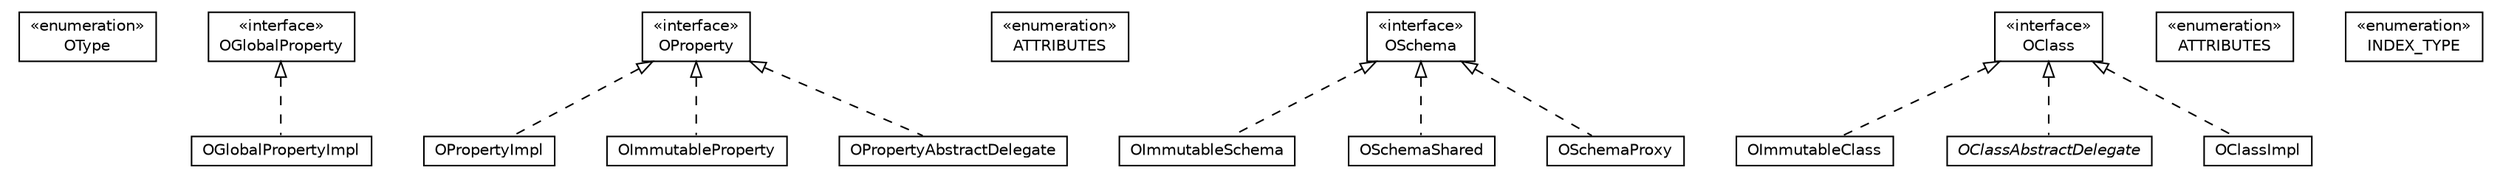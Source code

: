 #!/usr/local/bin/dot
#
# Class diagram 
# Generated by UMLGraph version R5_6-24-gf6e263 (http://www.umlgraph.org/)
#

digraph G {
	edge [fontname="Helvetica",fontsize=10,labelfontname="Helvetica",labelfontsize=10];
	node [fontname="Helvetica",fontsize=10,shape=plaintext];
	nodesep=0.25;
	ranksep=0.5;
	// com.orientechnologies.orient.core.metadata.schema.OType
	c104037 [label=<<table title="com.orientechnologies.orient.core.metadata.schema.OType" border="0" cellborder="1" cellspacing="0" cellpadding="2" port="p" href="./OType.html">
		<tr><td><table border="0" cellspacing="0" cellpadding="1">
<tr><td align="center" balign="center"> &#171;enumeration&#187; </td></tr>
<tr><td align="center" balign="center"> OType </td></tr>
		</table></td></tr>
		</table>>, URL="./OType.html", fontname="Helvetica", fontcolor="black", fontsize=10.0];
	// com.orientechnologies.orient.core.metadata.schema.OGlobalProperty
	c104038 [label=<<table title="com.orientechnologies.orient.core.metadata.schema.OGlobalProperty" border="0" cellborder="1" cellspacing="0" cellpadding="2" port="p" href="./OGlobalProperty.html">
		<tr><td><table border="0" cellspacing="0" cellpadding="1">
<tr><td align="center" balign="center"> &#171;interface&#187; </td></tr>
<tr><td align="center" balign="center"> OGlobalProperty </td></tr>
		</table></td></tr>
		</table>>, URL="./OGlobalProperty.html", fontname="Helvetica", fontcolor="black", fontsize=10.0];
	// com.orientechnologies.orient.core.metadata.schema.OGlobalPropertyImpl
	c104039 [label=<<table title="com.orientechnologies.orient.core.metadata.schema.OGlobalPropertyImpl" border="0" cellborder="1" cellspacing="0" cellpadding="2" port="p" href="./OGlobalPropertyImpl.html">
		<tr><td><table border="0" cellspacing="0" cellpadding="1">
<tr><td align="center" balign="center"> OGlobalPropertyImpl </td></tr>
		</table></td></tr>
		</table>>, URL="./OGlobalPropertyImpl.html", fontname="Helvetica", fontcolor="black", fontsize=10.0];
	// com.orientechnologies.orient.core.metadata.schema.OProperty
	c104040 [label=<<table title="com.orientechnologies.orient.core.metadata.schema.OProperty" border="0" cellborder="1" cellspacing="0" cellpadding="2" port="p" href="./OProperty.html">
		<tr><td><table border="0" cellspacing="0" cellpadding="1">
<tr><td align="center" balign="center"> &#171;interface&#187; </td></tr>
<tr><td align="center" balign="center"> OProperty </td></tr>
		</table></td></tr>
		</table>>, URL="./OProperty.html", fontname="Helvetica", fontcolor="black", fontsize=10.0];
	// com.orientechnologies.orient.core.metadata.schema.OProperty.ATTRIBUTES
	c104041 [label=<<table title="com.orientechnologies.orient.core.metadata.schema.OProperty.ATTRIBUTES" border="0" cellborder="1" cellspacing="0" cellpadding="2" port="p" href="./OProperty.ATTRIBUTES.html">
		<tr><td><table border="0" cellspacing="0" cellpadding="1">
<tr><td align="center" balign="center"> &#171;enumeration&#187; </td></tr>
<tr><td align="center" balign="center"> ATTRIBUTES </td></tr>
		</table></td></tr>
		</table>>, URL="./OProperty.ATTRIBUTES.html", fontname="Helvetica", fontcolor="black", fontsize=10.0];
	// com.orientechnologies.orient.core.metadata.schema.OSchema
	c104042 [label=<<table title="com.orientechnologies.orient.core.metadata.schema.OSchema" border="0" cellborder="1" cellspacing="0" cellpadding="2" port="p" href="./OSchema.html">
		<tr><td><table border="0" cellspacing="0" cellpadding="1">
<tr><td align="center" balign="center"> &#171;interface&#187; </td></tr>
<tr><td align="center" balign="center"> OSchema </td></tr>
		</table></td></tr>
		</table>>, URL="./OSchema.html", fontname="Helvetica", fontcolor="black", fontsize=10.0];
	// com.orientechnologies.orient.core.metadata.schema.OPropertyImpl
	c104043 [label=<<table title="com.orientechnologies.orient.core.metadata.schema.OPropertyImpl" border="0" cellborder="1" cellspacing="0" cellpadding="2" port="p" href="./OPropertyImpl.html">
		<tr><td><table border="0" cellspacing="0" cellpadding="1">
<tr><td align="center" balign="center"> OPropertyImpl </td></tr>
		</table></td></tr>
		</table>>, URL="./OPropertyImpl.html", fontname="Helvetica", fontcolor="black", fontsize=10.0];
	// com.orientechnologies.orient.core.metadata.schema.OImmutableSchema
	c104044 [label=<<table title="com.orientechnologies.orient.core.metadata.schema.OImmutableSchema" border="0" cellborder="1" cellspacing="0" cellpadding="2" port="p" href="./OImmutableSchema.html">
		<tr><td><table border="0" cellspacing="0" cellpadding="1">
<tr><td align="center" balign="center"> OImmutableSchema </td></tr>
		</table></td></tr>
		</table>>, URL="./OImmutableSchema.html", fontname="Helvetica", fontcolor="black", fontsize=10.0];
	// com.orientechnologies.orient.core.metadata.schema.OImmutableProperty
	c104045 [label=<<table title="com.orientechnologies.orient.core.metadata.schema.OImmutableProperty" border="0" cellborder="1" cellspacing="0" cellpadding="2" port="p" href="./OImmutableProperty.html">
		<tr><td><table border="0" cellspacing="0" cellpadding="1">
<tr><td align="center" balign="center"> OImmutableProperty </td></tr>
		</table></td></tr>
		</table>>, URL="./OImmutableProperty.html", fontname="Helvetica", fontcolor="black", fontsize=10.0];
	// com.orientechnologies.orient.core.metadata.schema.OImmutableClass
	c104046 [label=<<table title="com.orientechnologies.orient.core.metadata.schema.OImmutableClass" border="0" cellborder="1" cellspacing="0" cellpadding="2" port="p" href="./OImmutableClass.html">
		<tr><td><table border="0" cellspacing="0" cellpadding="1">
<tr><td align="center" balign="center"> OImmutableClass </td></tr>
		</table></td></tr>
		</table>>, URL="./OImmutableClass.html", fontname="Helvetica", fontcolor="black", fontsize=10.0];
	// com.orientechnologies.orient.core.metadata.schema.OSchemaShared
	c104047 [label=<<table title="com.orientechnologies.orient.core.metadata.schema.OSchemaShared" border="0" cellborder="1" cellspacing="0" cellpadding="2" port="p" href="./OSchemaShared.html">
		<tr><td><table border="0" cellspacing="0" cellpadding="1">
<tr><td align="center" balign="center"> OSchemaShared </td></tr>
		</table></td></tr>
		</table>>, URL="./OSchemaShared.html", fontname="Helvetica", fontcolor="black", fontsize=10.0];
	// com.orientechnologies.orient.core.metadata.schema.OClassAbstractDelegate
	c104048 [label=<<table title="com.orientechnologies.orient.core.metadata.schema.OClassAbstractDelegate" border="0" cellborder="1" cellspacing="0" cellpadding="2" port="p" href="./OClassAbstractDelegate.html">
		<tr><td><table border="0" cellspacing="0" cellpadding="1">
<tr><td align="center" balign="center"><font face="Helvetica-Oblique"> OClassAbstractDelegate </font></td></tr>
		</table></td></tr>
		</table>>, URL="./OClassAbstractDelegate.html", fontname="Helvetica", fontcolor="black", fontsize=10.0];
	// com.orientechnologies.orient.core.metadata.schema.OPropertyAbstractDelegate
	c104049 [label=<<table title="com.orientechnologies.orient.core.metadata.schema.OPropertyAbstractDelegate" border="0" cellborder="1" cellspacing="0" cellpadding="2" port="p" href="./OPropertyAbstractDelegate.html">
		<tr><td><table border="0" cellspacing="0" cellpadding="1">
<tr><td align="center" balign="center"> OPropertyAbstractDelegate </td></tr>
		</table></td></tr>
		</table>>, URL="./OPropertyAbstractDelegate.html", fontname="Helvetica", fontcolor="black", fontsize=10.0];
	// com.orientechnologies.orient.core.metadata.schema.OClass
	c104050 [label=<<table title="com.orientechnologies.orient.core.metadata.schema.OClass" border="0" cellborder="1" cellspacing="0" cellpadding="2" port="p" href="./OClass.html">
		<tr><td><table border="0" cellspacing="0" cellpadding="1">
<tr><td align="center" balign="center"> &#171;interface&#187; </td></tr>
<tr><td align="center" balign="center"> OClass </td></tr>
		</table></td></tr>
		</table>>, URL="./OClass.html", fontname="Helvetica", fontcolor="black", fontsize=10.0];
	// com.orientechnologies.orient.core.metadata.schema.OClass.ATTRIBUTES
	c104051 [label=<<table title="com.orientechnologies.orient.core.metadata.schema.OClass.ATTRIBUTES" border="0" cellborder="1" cellspacing="0" cellpadding="2" port="p" href="./OClass.ATTRIBUTES.html">
		<tr><td><table border="0" cellspacing="0" cellpadding="1">
<tr><td align="center" balign="center"> &#171;enumeration&#187; </td></tr>
<tr><td align="center" balign="center"> ATTRIBUTES </td></tr>
		</table></td></tr>
		</table>>, URL="./OClass.ATTRIBUTES.html", fontname="Helvetica", fontcolor="black", fontsize=10.0];
	// com.orientechnologies.orient.core.metadata.schema.OClass.INDEX_TYPE
	c104052 [label=<<table title="com.orientechnologies.orient.core.metadata.schema.OClass.INDEX_TYPE" border="0" cellborder="1" cellspacing="0" cellpadding="2" port="p" href="./OClass.INDEX_TYPE.html">
		<tr><td><table border="0" cellspacing="0" cellpadding="1">
<tr><td align="center" balign="center"> &#171;enumeration&#187; </td></tr>
<tr><td align="center" balign="center"> INDEX_TYPE </td></tr>
		</table></td></tr>
		</table>>, URL="./OClass.INDEX_TYPE.html", fontname="Helvetica", fontcolor="black", fontsize=10.0];
	// com.orientechnologies.orient.core.metadata.schema.OClassImpl
	c104053 [label=<<table title="com.orientechnologies.orient.core.metadata.schema.OClassImpl" border="0" cellborder="1" cellspacing="0" cellpadding="2" port="p" href="./OClassImpl.html">
		<tr><td><table border="0" cellspacing="0" cellpadding="1">
<tr><td align="center" balign="center"> OClassImpl </td></tr>
		</table></td></tr>
		</table>>, URL="./OClassImpl.html", fontname="Helvetica", fontcolor="black", fontsize=10.0];
	// com.orientechnologies.orient.core.metadata.schema.OSchemaProxy
	c104054 [label=<<table title="com.orientechnologies.orient.core.metadata.schema.OSchemaProxy" border="0" cellborder="1" cellspacing="0" cellpadding="2" port="p" href="./OSchemaProxy.html">
		<tr><td><table border="0" cellspacing="0" cellpadding="1">
<tr><td align="center" balign="center"> OSchemaProxy </td></tr>
		</table></td></tr>
		</table>>, URL="./OSchemaProxy.html", fontname="Helvetica", fontcolor="black", fontsize=10.0];
	//com.orientechnologies.orient.core.metadata.schema.OGlobalPropertyImpl implements com.orientechnologies.orient.core.metadata.schema.OGlobalProperty
	c104038:p -> c104039:p [dir=back,arrowtail=empty,style=dashed];
	//com.orientechnologies.orient.core.metadata.schema.OPropertyImpl implements com.orientechnologies.orient.core.metadata.schema.OProperty
	c104040:p -> c104043:p [dir=back,arrowtail=empty,style=dashed];
	//com.orientechnologies.orient.core.metadata.schema.OImmutableSchema implements com.orientechnologies.orient.core.metadata.schema.OSchema
	c104042:p -> c104044:p [dir=back,arrowtail=empty,style=dashed];
	//com.orientechnologies.orient.core.metadata.schema.OImmutableProperty implements com.orientechnologies.orient.core.metadata.schema.OProperty
	c104040:p -> c104045:p [dir=back,arrowtail=empty,style=dashed];
	//com.orientechnologies.orient.core.metadata.schema.OImmutableClass implements com.orientechnologies.orient.core.metadata.schema.OClass
	c104050:p -> c104046:p [dir=back,arrowtail=empty,style=dashed];
	//com.orientechnologies.orient.core.metadata.schema.OSchemaShared implements com.orientechnologies.orient.core.metadata.schema.OSchema
	c104042:p -> c104047:p [dir=back,arrowtail=empty,style=dashed];
	//com.orientechnologies.orient.core.metadata.schema.OClassAbstractDelegate implements com.orientechnologies.orient.core.metadata.schema.OClass
	c104050:p -> c104048:p [dir=back,arrowtail=empty,style=dashed];
	//com.orientechnologies.orient.core.metadata.schema.OPropertyAbstractDelegate implements com.orientechnologies.orient.core.metadata.schema.OProperty
	c104040:p -> c104049:p [dir=back,arrowtail=empty,style=dashed];
	//com.orientechnologies.orient.core.metadata.schema.OClassImpl implements com.orientechnologies.orient.core.metadata.schema.OClass
	c104050:p -> c104053:p [dir=back,arrowtail=empty,style=dashed];
	//com.orientechnologies.orient.core.metadata.schema.OSchemaProxy implements com.orientechnologies.orient.core.metadata.schema.OSchema
	c104042:p -> c104054:p [dir=back,arrowtail=empty,style=dashed];
}

